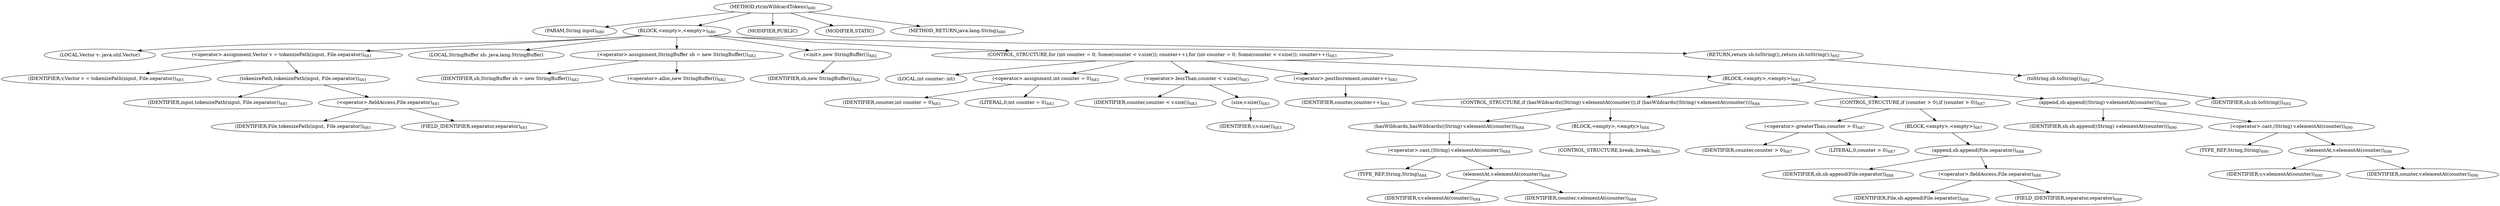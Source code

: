 digraph "rtrimWildcardTokens" {  
"1364" [label = <(METHOD,rtrimWildcardTokens)<SUB>680</SUB>> ]
"1365" [label = <(PARAM,String input)<SUB>680</SUB>> ]
"1366" [label = <(BLOCK,&lt;empty&gt;,&lt;empty&gt;)<SUB>680</SUB>> ]
"1367" [label = <(LOCAL,Vector v: java.util.Vector)> ]
"1368" [label = <(&lt;operator&gt;.assignment,Vector v = tokenizePath(input, File.separator))<SUB>681</SUB>> ]
"1369" [label = <(IDENTIFIER,v,Vector v = tokenizePath(input, File.separator))<SUB>681</SUB>> ]
"1370" [label = <(tokenizePath,tokenizePath(input, File.separator))<SUB>681</SUB>> ]
"1371" [label = <(IDENTIFIER,input,tokenizePath(input, File.separator))<SUB>681</SUB>> ]
"1372" [label = <(&lt;operator&gt;.fieldAccess,File.separator)<SUB>681</SUB>> ]
"1373" [label = <(IDENTIFIER,File,tokenizePath(input, File.separator))<SUB>681</SUB>> ]
"1374" [label = <(FIELD_IDENTIFIER,separator,separator)<SUB>681</SUB>> ]
"14" [label = <(LOCAL,StringBuffer sb: java.lang.StringBuffer)> ]
"1375" [label = <(&lt;operator&gt;.assignment,StringBuffer sb = new StringBuffer())<SUB>682</SUB>> ]
"1376" [label = <(IDENTIFIER,sb,StringBuffer sb = new StringBuffer())<SUB>682</SUB>> ]
"1377" [label = <(&lt;operator&gt;.alloc,new StringBuffer())<SUB>682</SUB>> ]
"1378" [label = <(&lt;init&gt;,new StringBuffer())<SUB>682</SUB>> ]
"13" [label = <(IDENTIFIER,sb,new StringBuffer())<SUB>682</SUB>> ]
"1379" [label = <(CONTROL_STRUCTURE,for (int counter = 0; Some(counter &lt; v.size()); counter++),for (int counter = 0; Some(counter &lt; v.size()); counter++))<SUB>683</SUB>> ]
"1380" [label = <(LOCAL,int counter: int)> ]
"1381" [label = <(&lt;operator&gt;.assignment,int counter = 0)<SUB>683</SUB>> ]
"1382" [label = <(IDENTIFIER,counter,int counter = 0)<SUB>683</SUB>> ]
"1383" [label = <(LITERAL,0,int counter = 0)<SUB>683</SUB>> ]
"1384" [label = <(&lt;operator&gt;.lessThan,counter &lt; v.size())<SUB>683</SUB>> ]
"1385" [label = <(IDENTIFIER,counter,counter &lt; v.size())<SUB>683</SUB>> ]
"1386" [label = <(size,v.size())<SUB>683</SUB>> ]
"1387" [label = <(IDENTIFIER,v,v.size())<SUB>683</SUB>> ]
"1388" [label = <(&lt;operator&gt;.postIncrement,counter++)<SUB>683</SUB>> ]
"1389" [label = <(IDENTIFIER,counter,counter++)<SUB>683</SUB>> ]
"1390" [label = <(BLOCK,&lt;empty&gt;,&lt;empty&gt;)<SUB>683</SUB>> ]
"1391" [label = <(CONTROL_STRUCTURE,if (hasWildcards((String) v.elementAt(counter))),if (hasWildcards((String) v.elementAt(counter))))<SUB>684</SUB>> ]
"1392" [label = <(hasWildcards,hasWildcards((String) v.elementAt(counter)))<SUB>684</SUB>> ]
"1393" [label = <(&lt;operator&gt;.cast,(String) v.elementAt(counter))<SUB>684</SUB>> ]
"1394" [label = <(TYPE_REF,String,String)<SUB>684</SUB>> ]
"1395" [label = <(elementAt,v.elementAt(counter))<SUB>684</SUB>> ]
"1396" [label = <(IDENTIFIER,v,v.elementAt(counter))<SUB>684</SUB>> ]
"1397" [label = <(IDENTIFIER,counter,v.elementAt(counter))<SUB>684</SUB>> ]
"1398" [label = <(BLOCK,&lt;empty&gt;,&lt;empty&gt;)<SUB>684</SUB>> ]
"1399" [label = <(CONTROL_STRUCTURE,break;,break;)<SUB>685</SUB>> ]
"1400" [label = <(CONTROL_STRUCTURE,if (counter &gt; 0),if (counter &gt; 0))<SUB>687</SUB>> ]
"1401" [label = <(&lt;operator&gt;.greaterThan,counter &gt; 0)<SUB>687</SUB>> ]
"1402" [label = <(IDENTIFIER,counter,counter &gt; 0)<SUB>687</SUB>> ]
"1403" [label = <(LITERAL,0,counter &gt; 0)<SUB>687</SUB>> ]
"1404" [label = <(BLOCK,&lt;empty&gt;,&lt;empty&gt;)<SUB>687</SUB>> ]
"1405" [label = <(append,sb.append(File.separator))<SUB>688</SUB>> ]
"1406" [label = <(IDENTIFIER,sb,sb.append(File.separator))<SUB>688</SUB>> ]
"1407" [label = <(&lt;operator&gt;.fieldAccess,File.separator)<SUB>688</SUB>> ]
"1408" [label = <(IDENTIFIER,File,sb.append(File.separator))<SUB>688</SUB>> ]
"1409" [label = <(FIELD_IDENTIFIER,separator,separator)<SUB>688</SUB>> ]
"1410" [label = <(append,sb.append((String) v.elementAt(counter)))<SUB>690</SUB>> ]
"1411" [label = <(IDENTIFIER,sb,sb.append((String) v.elementAt(counter)))<SUB>690</SUB>> ]
"1412" [label = <(&lt;operator&gt;.cast,(String) v.elementAt(counter))<SUB>690</SUB>> ]
"1413" [label = <(TYPE_REF,String,String)<SUB>690</SUB>> ]
"1414" [label = <(elementAt,v.elementAt(counter))<SUB>690</SUB>> ]
"1415" [label = <(IDENTIFIER,v,v.elementAt(counter))<SUB>690</SUB>> ]
"1416" [label = <(IDENTIFIER,counter,v.elementAt(counter))<SUB>690</SUB>> ]
"1417" [label = <(RETURN,return sb.toString();,return sb.toString();)<SUB>692</SUB>> ]
"1418" [label = <(toString,sb.toString())<SUB>692</SUB>> ]
"1419" [label = <(IDENTIFIER,sb,sb.toString())<SUB>692</SUB>> ]
"1420" [label = <(MODIFIER,PUBLIC)> ]
"1421" [label = <(MODIFIER,STATIC)> ]
"1422" [label = <(METHOD_RETURN,java.lang.String)<SUB>680</SUB>> ]
  "1364" -> "1365" 
  "1364" -> "1366" 
  "1364" -> "1420" 
  "1364" -> "1421" 
  "1364" -> "1422" 
  "1366" -> "1367" 
  "1366" -> "1368" 
  "1366" -> "14" 
  "1366" -> "1375" 
  "1366" -> "1378" 
  "1366" -> "1379" 
  "1366" -> "1417" 
  "1368" -> "1369" 
  "1368" -> "1370" 
  "1370" -> "1371" 
  "1370" -> "1372" 
  "1372" -> "1373" 
  "1372" -> "1374" 
  "1375" -> "1376" 
  "1375" -> "1377" 
  "1378" -> "13" 
  "1379" -> "1380" 
  "1379" -> "1381" 
  "1379" -> "1384" 
  "1379" -> "1388" 
  "1379" -> "1390" 
  "1381" -> "1382" 
  "1381" -> "1383" 
  "1384" -> "1385" 
  "1384" -> "1386" 
  "1386" -> "1387" 
  "1388" -> "1389" 
  "1390" -> "1391" 
  "1390" -> "1400" 
  "1390" -> "1410" 
  "1391" -> "1392" 
  "1391" -> "1398" 
  "1392" -> "1393" 
  "1393" -> "1394" 
  "1393" -> "1395" 
  "1395" -> "1396" 
  "1395" -> "1397" 
  "1398" -> "1399" 
  "1400" -> "1401" 
  "1400" -> "1404" 
  "1401" -> "1402" 
  "1401" -> "1403" 
  "1404" -> "1405" 
  "1405" -> "1406" 
  "1405" -> "1407" 
  "1407" -> "1408" 
  "1407" -> "1409" 
  "1410" -> "1411" 
  "1410" -> "1412" 
  "1412" -> "1413" 
  "1412" -> "1414" 
  "1414" -> "1415" 
  "1414" -> "1416" 
  "1417" -> "1418" 
  "1418" -> "1419" 
}
